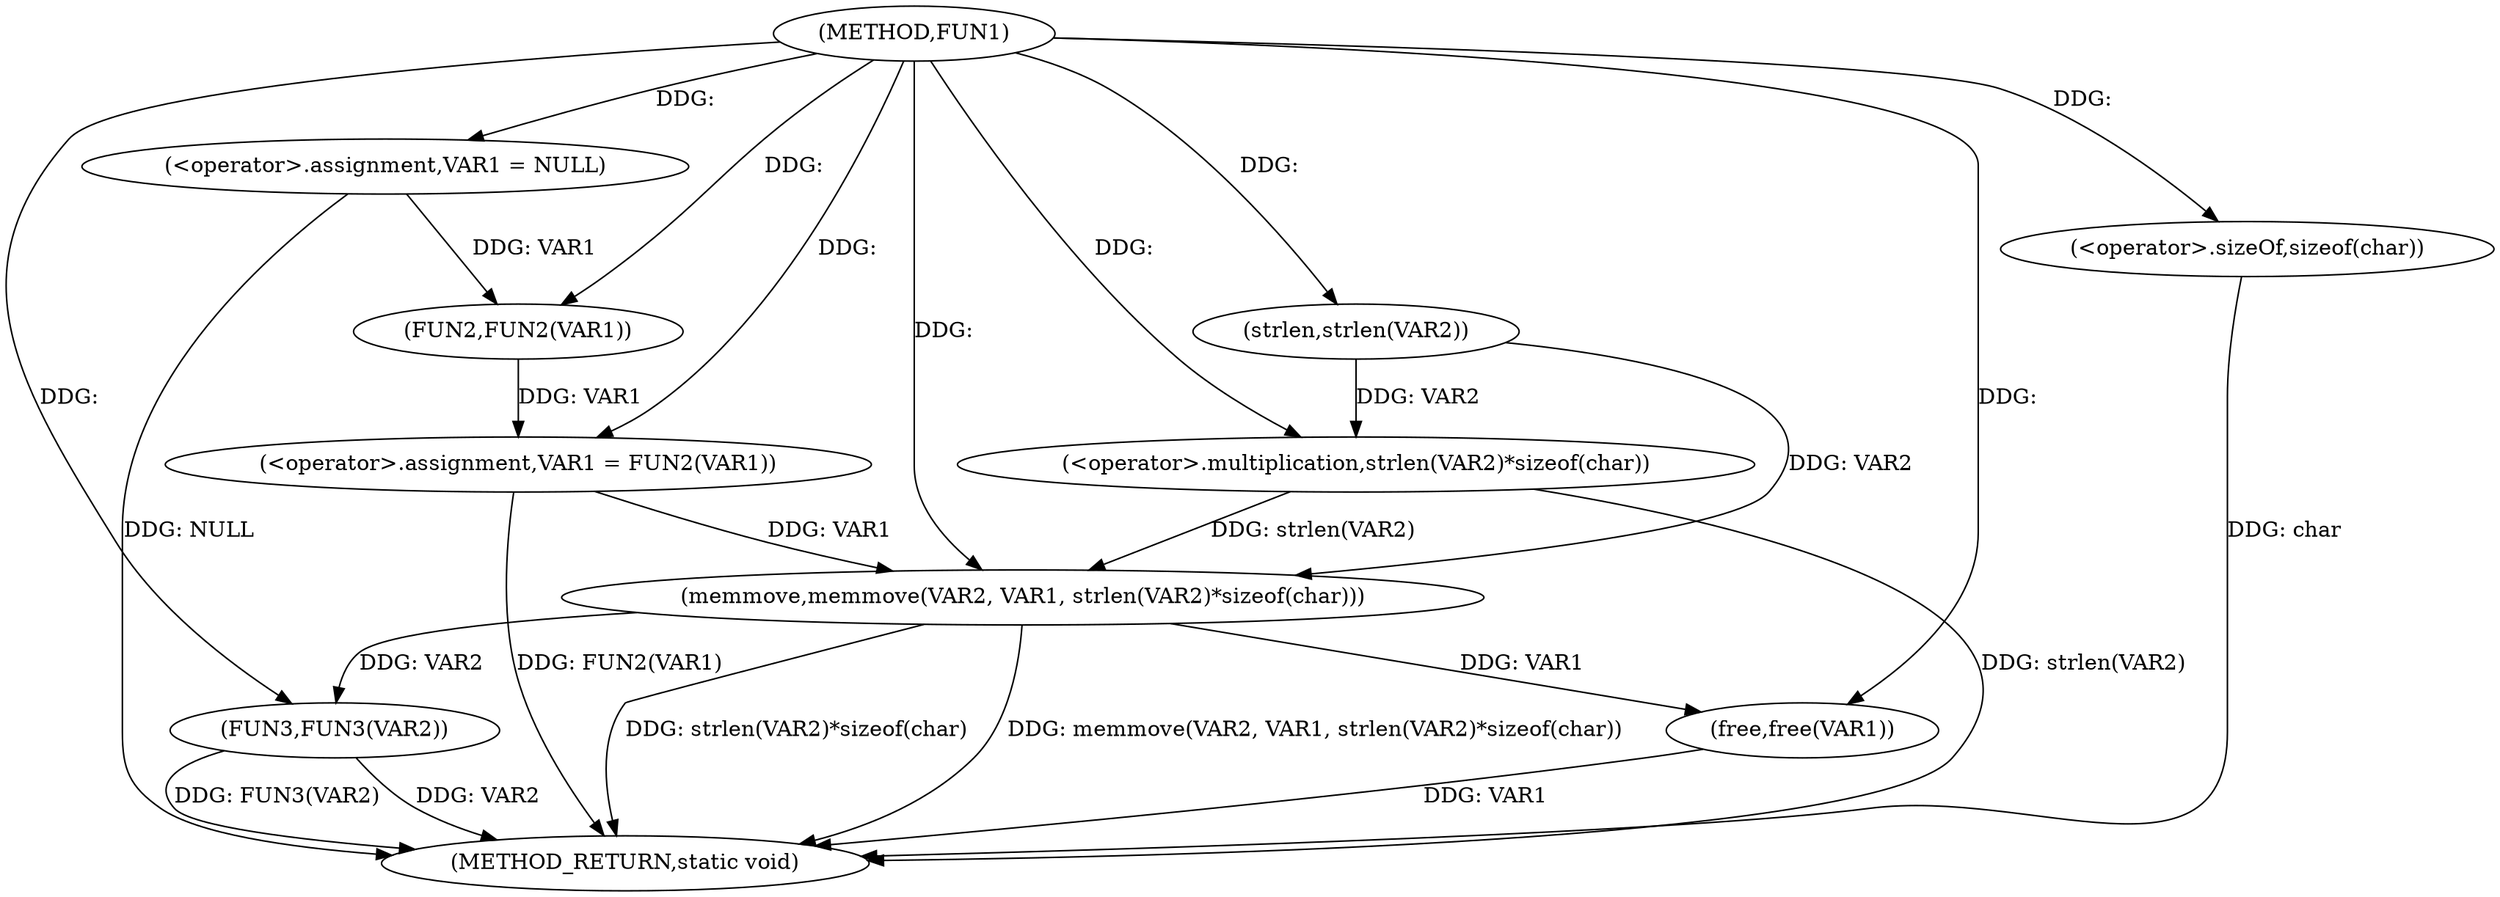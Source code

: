digraph FUN1 {  
"1000100" [label = "(METHOD,FUN1)" ]
"1000124" [label = "(METHOD_RETURN,static void)" ]
"1000103" [label = "(<operator>.assignment,VAR1 = NULL)" ]
"1000106" [label = "(<operator>.assignment,VAR1 = FUN2(VAR1))" ]
"1000108" [label = "(FUN2,FUN2(VAR1))" ]
"1000112" [label = "(memmove,memmove(VAR2, VAR1, strlen(VAR2)*sizeof(char)))" ]
"1000115" [label = "(<operator>.multiplication,strlen(VAR2)*sizeof(char))" ]
"1000116" [label = "(strlen,strlen(VAR2))" ]
"1000118" [label = "(<operator>.sizeOf,sizeof(char))" ]
"1000120" [label = "(FUN3,FUN3(VAR2))" ]
"1000122" [label = "(free,free(VAR1))" ]
  "1000106" -> "1000124"  [ label = "DDG: FUN2(VAR1)"] 
  "1000103" -> "1000124"  [ label = "DDG: NULL"] 
  "1000122" -> "1000124"  [ label = "DDG: VAR1"] 
  "1000112" -> "1000124"  [ label = "DDG: memmove(VAR2, VAR1, strlen(VAR2)*sizeof(char))"] 
  "1000120" -> "1000124"  [ label = "DDG: FUN3(VAR2)"] 
  "1000118" -> "1000124"  [ label = "DDG: char"] 
  "1000115" -> "1000124"  [ label = "DDG: strlen(VAR2)"] 
  "1000112" -> "1000124"  [ label = "DDG: strlen(VAR2)*sizeof(char)"] 
  "1000120" -> "1000124"  [ label = "DDG: VAR2"] 
  "1000100" -> "1000103"  [ label = "DDG: "] 
  "1000108" -> "1000106"  [ label = "DDG: VAR1"] 
  "1000100" -> "1000106"  [ label = "DDG: "] 
  "1000103" -> "1000108"  [ label = "DDG: VAR1"] 
  "1000100" -> "1000108"  [ label = "DDG: "] 
  "1000116" -> "1000112"  [ label = "DDG: VAR2"] 
  "1000100" -> "1000112"  [ label = "DDG: "] 
  "1000106" -> "1000112"  [ label = "DDG: VAR1"] 
  "1000115" -> "1000112"  [ label = "DDG: strlen(VAR2)"] 
  "1000116" -> "1000115"  [ label = "DDG: VAR2"] 
  "1000100" -> "1000116"  [ label = "DDG: "] 
  "1000100" -> "1000115"  [ label = "DDG: "] 
  "1000100" -> "1000118"  [ label = "DDG: "] 
  "1000112" -> "1000120"  [ label = "DDG: VAR2"] 
  "1000100" -> "1000120"  [ label = "DDG: "] 
  "1000112" -> "1000122"  [ label = "DDG: VAR1"] 
  "1000100" -> "1000122"  [ label = "DDG: "] 
}
